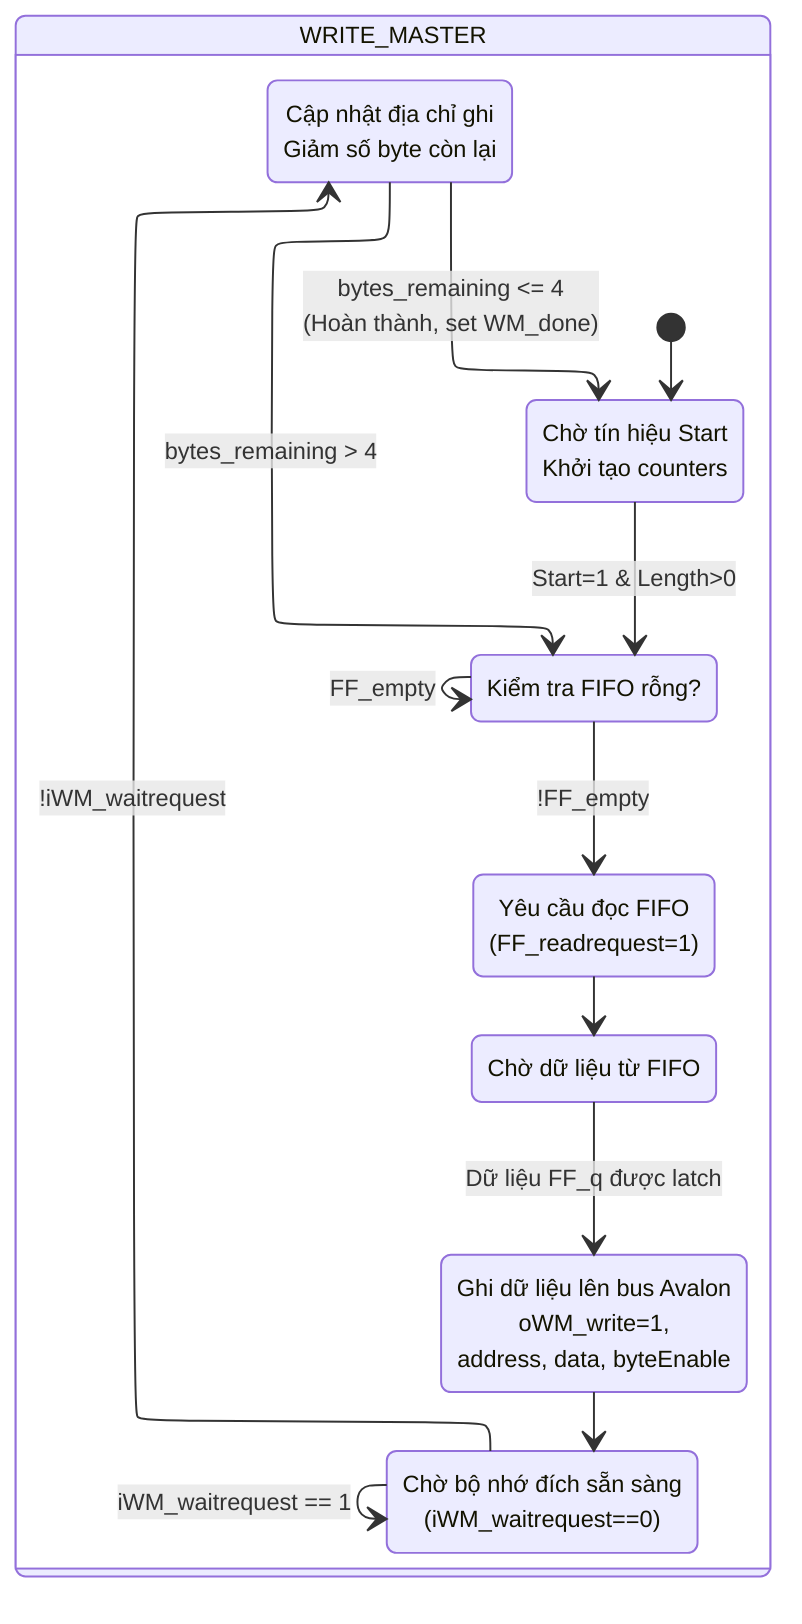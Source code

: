 ---
config:
  layout: elk
  darkMode: false
  theme: default
  themeVariables:
    fontSize: 12px  # Adjust this value as needed
---
stateDiagram-v2
    state "WRITE_MASTER" as RM {
        direction TB
        [*] --> IDLE

        IDLE: Chờ tín hiệu Start<br>Khởi tạo counters
        IDLE --> CHECK_FIFO: Start=1 & Length>0

        CHECK_FIFO: Kiểm tra FIFO rỗng?
        CHECK_FIFO --> READ_FIFO: !FF_empty
        CHECK_FIFO --> CHECK_FIFO: FF_empty

        READ_FIFO: Yêu cầu đọc FIFO<br>(FF_readrequest=1)
        READ_FIFO --> WAIT_FIFO_DATA

        WAIT_FIFO_DATA: Chờ dữ liệu từ FIFO
        WAIT_FIFO_DATA --> START_WRITE: Dữ liệu FF_q được latch

        START_WRITE: Ghi dữ liệu lên bus Avalon <br> oWM_write=1, <br>address, data, byteEnable
        START_WRITE --> WAIT_WRITE_ACK: 

        WAIT_WRITE_ACK: Chờ bộ nhớ đích sẵn sàng<br>(iWM_waitrequest==0)
        WAIT_WRITE_ACK --> UPDATE_CNT: !iWM_waitrequest
        WAIT_WRITE_ACK --> WAIT_WRITE_ACK: iWM_waitrequest == 1

        UPDATE_CNT: Cập nhật địa chỉ ghi<br>Giảm số byte còn lại
        UPDATE_CNT --> IDLE: bytes_remaining <= 4<br>(Hoàn thành, set WM_done)
        UPDATE_CNT --> CHECK_FIFO: bytes_remaining > 4
    }